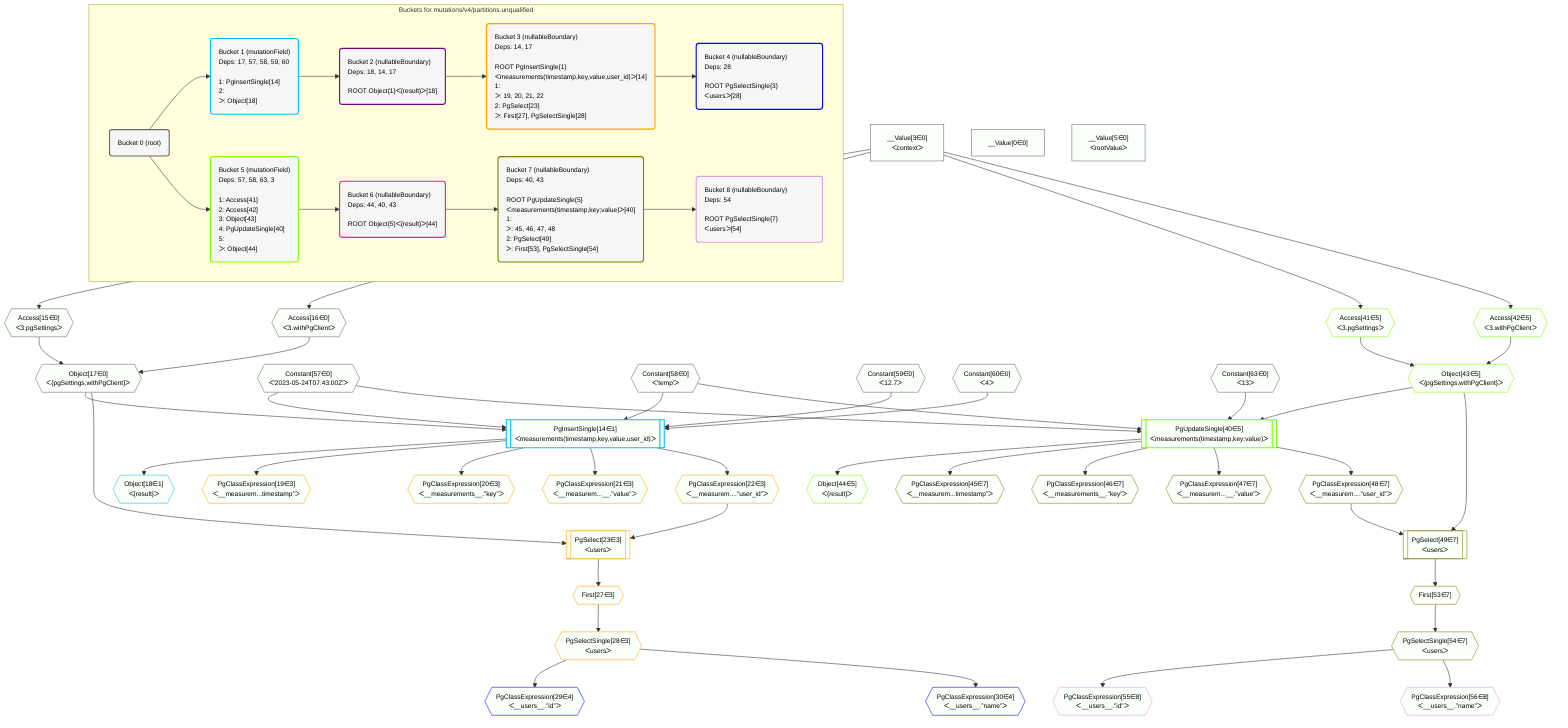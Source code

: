 %%{init: {'themeVariables': { 'fontSize': '12px'}}}%%
graph TD
    classDef path fill:#eee,stroke:#000,color:#000
    classDef plan fill:#fff,stroke-width:1px,color:#000
    classDef itemplan fill:#fff,stroke-width:2px,color:#000
    classDef unbatchedplan fill:#dff,stroke-width:1px,color:#000
    classDef sideeffectplan fill:#fcc,stroke-width:2px,color:#000
    classDef bucket fill:#f6f6f6,color:#000,stroke-width:2px,text-align:left


    %% plan dependencies
    Object17{{"Object[17∈0]<br />ᐸ{pgSettings,withPgClient}ᐳ"}}:::plan
    Access15{{"Access[15∈0]<br />ᐸ3.pgSettingsᐳ"}}:::plan
    Access16{{"Access[16∈0]<br />ᐸ3.withPgClientᐳ"}}:::plan
    Access15 & Access16 --> Object17
    __Value3["__Value[3∈0]<br />ᐸcontextᐳ"]:::plan
    __Value3 --> Access15
    __Value3 --> Access16
    __Value0["__Value[0∈0]"]:::plan
    __Value5["__Value[5∈0]<br />ᐸrootValueᐳ"]:::plan
    Constant57{{"Constant[57∈0]<br />ᐸ'2023-05-24T07:43:00Z'ᐳ"}}:::plan
    Constant58{{"Constant[58∈0]<br />ᐸ'temp'ᐳ"}}:::plan
    Constant59{{"Constant[59∈0]<br />ᐸ12.7ᐳ"}}:::plan
    Constant60{{"Constant[60∈0]<br />ᐸ4ᐳ"}}:::plan
    Constant63{{"Constant[63∈0]<br />ᐸ13ᐳ"}}:::plan
    PgInsertSingle14[["PgInsertSingle[14∈1]<br />ᐸmeasurements(timestamp,key,value,user_id)ᐳ"]]:::sideeffectplan
    Object17 & Constant57 & Constant58 & Constant59 & Constant60 --> PgInsertSingle14
    Object18{{"Object[18∈1]<br />ᐸ{result}ᐳ"}}:::plan
    PgInsertSingle14 --> Object18
    PgSelect23[["PgSelect[23∈3]<br />ᐸusersᐳ"]]:::plan
    PgClassExpression22{{"PgClassExpression[22∈3]<br />ᐸ__measurem....”user_id”ᐳ"}}:::plan
    Object17 & PgClassExpression22 --> PgSelect23
    PgClassExpression19{{"PgClassExpression[19∈3]<br />ᐸ__measurem...timestamp”ᐳ"}}:::plan
    PgInsertSingle14 --> PgClassExpression19
    PgClassExpression20{{"PgClassExpression[20∈3]<br />ᐸ__measurements__.”key”ᐳ"}}:::plan
    PgInsertSingle14 --> PgClassExpression20
    PgClassExpression21{{"PgClassExpression[21∈3]<br />ᐸ__measurem...__.”value”ᐳ"}}:::plan
    PgInsertSingle14 --> PgClassExpression21
    PgInsertSingle14 --> PgClassExpression22
    First27{{"First[27∈3]"}}:::plan
    PgSelect23 --> First27
    PgSelectSingle28{{"PgSelectSingle[28∈3]<br />ᐸusersᐳ"}}:::plan
    First27 --> PgSelectSingle28
    PgClassExpression29{{"PgClassExpression[29∈4]<br />ᐸ__users__.”id”ᐳ"}}:::plan
    PgSelectSingle28 --> PgClassExpression29
    PgClassExpression30{{"PgClassExpression[30∈4]<br />ᐸ__users__.”name”ᐳ"}}:::plan
    PgSelectSingle28 --> PgClassExpression30
    PgUpdateSingle40[["PgUpdateSingle[40∈5]<br />ᐸmeasurements(timestamp,key;value)ᐳ"]]:::sideeffectplan
    Object43{{"Object[43∈5]<br />ᐸ{pgSettings,withPgClient}ᐳ"}}:::plan
    Object43 & Constant57 & Constant58 & Constant63 --> PgUpdateSingle40
    Access41{{"Access[41∈5]<br />ᐸ3.pgSettingsᐳ"}}:::plan
    Access42{{"Access[42∈5]<br />ᐸ3.withPgClientᐳ"}}:::plan
    Access41 & Access42 --> Object43
    __Value3 --> Access41
    __Value3 --> Access42
    Object44{{"Object[44∈5]<br />ᐸ{result}ᐳ"}}:::plan
    PgUpdateSingle40 --> Object44
    PgSelect49[["PgSelect[49∈7]<br />ᐸusersᐳ"]]:::plan
    PgClassExpression48{{"PgClassExpression[48∈7]<br />ᐸ__measurem....”user_id”ᐳ"}}:::plan
    Object43 & PgClassExpression48 --> PgSelect49
    PgClassExpression45{{"PgClassExpression[45∈7]<br />ᐸ__measurem...timestamp”ᐳ"}}:::plan
    PgUpdateSingle40 --> PgClassExpression45
    PgClassExpression46{{"PgClassExpression[46∈7]<br />ᐸ__measurements__.”key”ᐳ"}}:::plan
    PgUpdateSingle40 --> PgClassExpression46
    PgClassExpression47{{"PgClassExpression[47∈7]<br />ᐸ__measurem...__.”value”ᐳ"}}:::plan
    PgUpdateSingle40 --> PgClassExpression47
    PgUpdateSingle40 --> PgClassExpression48
    First53{{"First[53∈7]"}}:::plan
    PgSelect49 --> First53
    PgSelectSingle54{{"PgSelectSingle[54∈7]<br />ᐸusersᐳ"}}:::plan
    First53 --> PgSelectSingle54
    PgClassExpression55{{"PgClassExpression[55∈8]<br />ᐸ__users__.”id”ᐳ"}}:::plan
    PgSelectSingle54 --> PgClassExpression55
    PgClassExpression56{{"PgClassExpression[56∈8]<br />ᐸ__users__.”name”ᐳ"}}:::plan
    PgSelectSingle54 --> PgClassExpression56

    %% define steps

    subgraph "Buckets for mutations/v4/partitions.unqualified"
    Bucket0("Bucket 0 (root)"):::bucket
    classDef bucket0 stroke:#696969
    class Bucket0,__Value0,__Value3,__Value5,Access15,Access16,Object17,Constant57,Constant58,Constant59,Constant60,Constant63 bucket0
    Bucket1("Bucket 1 (mutationField)<br />Deps: 17, 57, 58, 59, 60<br /><br />1: PgInsertSingle[14]<br />2: <br />ᐳ: Object[18]"):::bucket
    classDef bucket1 stroke:#00bfff
    class Bucket1,PgInsertSingle14,Object18 bucket1
    Bucket2("Bucket 2 (nullableBoundary)<br />Deps: 18, 14, 17<br /><br />ROOT Object{1}ᐸ{result}ᐳ[18]"):::bucket
    classDef bucket2 stroke:#7f007f
    class Bucket2 bucket2
    Bucket3("Bucket 3 (nullableBoundary)<br />Deps: 14, 17<br /><br />ROOT PgInsertSingle{1}ᐸmeasurements(timestamp,key,value,user_id)ᐳ[14]<br />1: <br />ᐳ: 19, 20, 21, 22<br />2: PgSelect[23]<br />ᐳ: First[27], PgSelectSingle[28]"):::bucket
    classDef bucket3 stroke:#ffa500
    class Bucket3,PgClassExpression19,PgClassExpression20,PgClassExpression21,PgClassExpression22,PgSelect23,First27,PgSelectSingle28 bucket3
    Bucket4("Bucket 4 (nullableBoundary)<br />Deps: 28<br /><br />ROOT PgSelectSingle{3}ᐸusersᐳ[28]"):::bucket
    classDef bucket4 stroke:#0000ff
    class Bucket4,PgClassExpression29,PgClassExpression30 bucket4
    Bucket5("Bucket 5 (mutationField)<br />Deps: 57, 58, 63, 3<br /><br />1: Access[41]<br />2: Access[42]<br />3: Object[43]<br />4: PgUpdateSingle[40]<br />5: <br />ᐳ: Object[44]"):::bucket
    classDef bucket5 stroke:#7fff00
    class Bucket5,PgUpdateSingle40,Access41,Access42,Object43,Object44 bucket5
    Bucket6("Bucket 6 (nullableBoundary)<br />Deps: 44, 40, 43<br /><br />ROOT Object{5}ᐸ{result}ᐳ[44]"):::bucket
    classDef bucket6 stroke:#ff1493
    class Bucket6 bucket6
    Bucket7("Bucket 7 (nullableBoundary)<br />Deps: 40, 43<br /><br />ROOT PgUpdateSingle{5}ᐸmeasurements(timestamp,key;value)ᐳ[40]<br />1: <br />ᐳ: 45, 46, 47, 48<br />2: PgSelect[49]<br />ᐳ: First[53], PgSelectSingle[54]"):::bucket
    classDef bucket7 stroke:#808000
    class Bucket7,PgClassExpression45,PgClassExpression46,PgClassExpression47,PgClassExpression48,PgSelect49,First53,PgSelectSingle54 bucket7
    Bucket8("Bucket 8 (nullableBoundary)<br />Deps: 54<br /><br />ROOT PgSelectSingle{7}ᐸusersᐳ[54]"):::bucket
    classDef bucket8 stroke:#dda0dd
    class Bucket8,PgClassExpression55,PgClassExpression56 bucket8
    Bucket0 --> Bucket1 & Bucket5
    Bucket1 --> Bucket2
    Bucket2 --> Bucket3
    Bucket3 --> Bucket4
    Bucket5 --> Bucket6
    Bucket6 --> Bucket7
    Bucket7 --> Bucket8
    classDef unary fill:#fafffa,borderWidth:8px
    class Object17,Access15,Access16,__Value0,__Value3,__Value5,Constant57,Constant58,Constant59,Constant60,Constant63,PgInsertSingle14,Object18,PgSelect23,PgClassExpression19,PgClassExpression20,PgClassExpression21,PgClassExpression22,First27,PgSelectSingle28,PgClassExpression29,PgClassExpression30,PgUpdateSingle40,Object43,Access41,Access42,Object44,PgSelect49,PgClassExpression45,PgClassExpression46,PgClassExpression47,PgClassExpression48,First53,PgSelectSingle54,PgClassExpression55,PgClassExpression56 unary
    end
